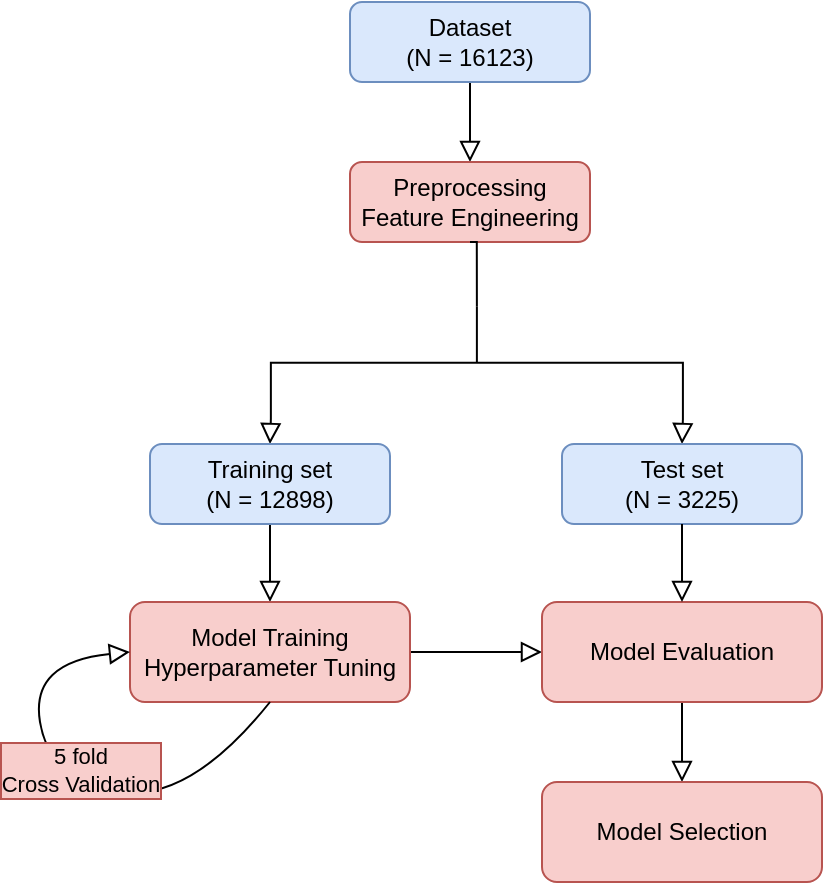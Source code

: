 <mxfile version="24.8.6">
  <diagram id="C5RBs43oDa-KdzZeNtuy" name="Page-1">
    <mxGraphModel dx="1009" dy="573" grid="1" gridSize="10" guides="1" tooltips="1" connect="1" arrows="1" fold="1" page="1" pageScale="1" pageWidth="827" pageHeight="1169" math="0" shadow="0">
      <root>
        <mxCell id="WIyWlLk6GJQsqaUBKTNV-0" />
        <mxCell id="WIyWlLk6GJQsqaUBKTNV-1" parent="WIyWlLk6GJQsqaUBKTNV-0" />
        <mxCell id="WIyWlLk6GJQsqaUBKTNV-2" value="" style="rounded=0;html=1;jettySize=auto;orthogonalLoop=1;fontSize=11;endArrow=block;endFill=0;endSize=8;strokeWidth=1;shadow=0;labelBackgroundColor=none;edgeStyle=orthogonalEdgeStyle;entryX=0.5;entryY=0;entryDx=0;entryDy=0;" parent="WIyWlLk6GJQsqaUBKTNV-1" source="WIyWlLk6GJQsqaUBKTNV-3" target="MassRePe1khhzvsiOOpb-0" edge="1">
          <mxGeometry relative="1" as="geometry">
            <mxPoint x="260" y="110" as="targetPoint" />
          </mxGeometry>
        </mxCell>
        <mxCell id="WIyWlLk6GJQsqaUBKTNV-3" value="Dataset&lt;br&gt;(N = 16123)" style="rounded=1;whiteSpace=wrap;html=1;fontSize=12;glass=0;strokeWidth=1;shadow=0;fillColor=#dae8fc;strokeColor=#6c8ebf;" parent="WIyWlLk6GJQsqaUBKTNV-1" vertex="1">
          <mxGeometry x="200" y="20" width="120" height="40" as="geometry" />
        </mxCell>
        <mxCell id="MassRePe1khhzvsiOOpb-0" value="Preprocessing&lt;br&gt;Feature Engineering" style="rounded=1;whiteSpace=wrap;html=1;fontSize=12;glass=0;strokeWidth=1;shadow=0;fillColor=#f8cecc;strokeColor=#b85450;" vertex="1" parent="WIyWlLk6GJQsqaUBKTNV-1">
          <mxGeometry x="200" y="100" width="120" height="40" as="geometry" />
        </mxCell>
        <mxCell id="MassRePe1khhzvsiOOpb-1" value="" style="strokeWidth=1;html=1;shape=mxgraph.flowchart.annotation_2;align=left;labelPosition=right;pointerEvents=1;rotation=90;" vertex="1" parent="WIyWlLk6GJQsqaUBKTNV-1">
          <mxGeometry x="235.29" y="97.36" width="56.31" height="206.02" as="geometry" />
        </mxCell>
        <mxCell id="MassRePe1khhzvsiOOpb-2" value="" style="rounded=0;html=1;jettySize=auto;orthogonalLoop=1;fontSize=11;endArrow=block;endFill=0;endSize=8;strokeWidth=1;shadow=0;labelBackgroundColor=none;edgeStyle=orthogonalEdgeStyle;exitX=1;exitY=1;exitDx=0;exitDy=0;exitPerimeter=0;entryX=0.5;entryY=0;entryDx=0;entryDy=0;" edge="1" parent="WIyWlLk6GJQsqaUBKTNV-1" source="MassRePe1khhzvsiOOpb-1" target="MassRePe1khhzvsiOOpb-6">
          <mxGeometry relative="1" as="geometry">
            <mxPoint x="60.035" y="458.525" as="sourcePoint" />
            <mxPoint x="160" y="340" as="targetPoint" />
            <Array as="points" />
          </mxGeometry>
        </mxCell>
        <mxCell id="MassRePe1khhzvsiOOpb-3" value="" style="rounded=0;html=1;jettySize=auto;orthogonalLoop=1;fontSize=11;endArrow=none;endFill=0;endSize=8;strokeWidth=1;shadow=0;labelBackgroundColor=none;edgeStyle=orthogonalEdgeStyle;entryX=0;entryY=0.5;entryDx=0;entryDy=0;entryPerimeter=0;" edge="1" parent="WIyWlLk6GJQsqaUBKTNV-1" target="MassRePe1khhzvsiOOpb-1">
          <mxGeometry relative="1" as="geometry">
            <mxPoint x="260" y="140" as="sourcePoint" />
            <mxPoint x="270" y="110" as="targetPoint" />
          </mxGeometry>
        </mxCell>
        <mxCell id="MassRePe1khhzvsiOOpb-12" value="" style="edgeStyle=orthogonalEdgeStyle;rounded=0;orthogonalLoop=1;jettySize=auto;html=1;endArrow=block;endFill=0;endSize=8;" edge="1" parent="WIyWlLk6GJQsqaUBKTNV-1" source="MassRePe1khhzvsiOOpb-6" target="MassRePe1khhzvsiOOpb-11">
          <mxGeometry relative="1" as="geometry" />
        </mxCell>
        <mxCell id="MassRePe1khhzvsiOOpb-6" value="Training set&lt;br&gt;(N = 12898)" style="rounded=1;whiteSpace=wrap;html=1;fontSize=12;glass=0;strokeWidth=1;shadow=0;fillColor=#dae8fc;strokeColor=#6c8ebf;" vertex="1" parent="WIyWlLk6GJQsqaUBKTNV-1">
          <mxGeometry x="100" y="241" width="120" height="40" as="geometry" />
        </mxCell>
        <mxCell id="MassRePe1khhzvsiOOpb-10" value="" style="rounded=0;html=1;jettySize=auto;orthogonalLoop=1;fontSize=11;endArrow=block;endFill=0;endSize=8;strokeWidth=1;shadow=0;labelBackgroundColor=none;edgeStyle=orthogonalEdgeStyle;exitX=1;exitY=0;exitDx=0;exitDy=0;exitPerimeter=0;entryX=0.5;entryY=0;entryDx=0;entryDy=0;" edge="1" parent="WIyWlLk6GJQsqaUBKTNV-1" source="MassRePe1khhzvsiOOpb-1" target="MassRePe1khhzvsiOOpb-7">
          <mxGeometry relative="1" as="geometry">
            <mxPoint x="366" y="229" as="sourcePoint" />
            <mxPoint x="370" y="410" as="targetPoint" />
            <Array as="points" />
          </mxGeometry>
        </mxCell>
        <mxCell id="MassRePe1khhzvsiOOpb-7" value="Test set&lt;br&gt;(N = 3225)" style="rounded=1;whiteSpace=wrap;html=1;fontSize=12;glass=0;strokeWidth=1;shadow=0;fillColor=#dae8fc;strokeColor=#6c8ebf;" vertex="1" parent="WIyWlLk6GJQsqaUBKTNV-1">
          <mxGeometry x="306" y="241" width="120" height="40" as="geometry" />
        </mxCell>
        <mxCell id="MassRePe1khhzvsiOOpb-15" value="" style="edgeStyle=orthogonalEdgeStyle;rounded=0;orthogonalLoop=1;jettySize=auto;html=1;endSize=8;endArrow=block;endFill=0;" edge="1" parent="WIyWlLk6GJQsqaUBKTNV-1" source="MassRePe1khhzvsiOOpb-11" target="MassRePe1khhzvsiOOpb-14">
          <mxGeometry relative="1" as="geometry" />
        </mxCell>
        <mxCell id="MassRePe1khhzvsiOOpb-11" value="Model Training&lt;br&gt;Hyperparameter Tuning" style="rounded=1;whiteSpace=wrap;html=1;fontSize=12;glass=0;strokeWidth=1;shadow=0;fillColor=#f8cecc;strokeColor=#B85450;" vertex="1" parent="WIyWlLk6GJQsqaUBKTNV-1">
          <mxGeometry x="90" y="320" width="140" height="50" as="geometry" />
        </mxCell>
        <mxCell id="MassRePe1khhzvsiOOpb-21" value="" style="edgeStyle=orthogonalEdgeStyle;rounded=0;orthogonalLoop=1;jettySize=auto;html=1;endSize=8;endArrow=block;endFill=0;" edge="1" parent="WIyWlLk6GJQsqaUBKTNV-1" source="MassRePe1khhzvsiOOpb-14" target="MassRePe1khhzvsiOOpb-20">
          <mxGeometry relative="1" as="geometry" />
        </mxCell>
        <mxCell id="MassRePe1khhzvsiOOpb-14" value="Model Evaluation" style="rounded=1;whiteSpace=wrap;html=1;fontSize=12;glass=0;strokeWidth=1;shadow=0;fillColor=#f8cecc;strokeColor=#b85450;" vertex="1" parent="WIyWlLk6GJQsqaUBKTNV-1">
          <mxGeometry x="296" y="320" width="140" height="50" as="geometry" />
        </mxCell>
        <mxCell id="MassRePe1khhzvsiOOpb-16" value="" style="rounded=0;html=1;jettySize=auto;orthogonalLoop=1;fontSize=11;endArrow=block;endFill=0;endSize=8;strokeWidth=1;shadow=0;labelBackgroundColor=none;edgeStyle=orthogonalEdgeStyle;entryX=0.5;entryY=0;entryDx=0;entryDy=0;exitX=0.5;exitY=1;exitDx=0;exitDy=0;" edge="1" parent="WIyWlLk6GJQsqaUBKTNV-1" source="MassRePe1khhzvsiOOpb-7" target="MassRePe1khhzvsiOOpb-14">
          <mxGeometry relative="1" as="geometry">
            <mxPoint x="560" y="170" as="sourcePoint" />
            <mxPoint x="270" y="110" as="targetPoint" />
          </mxGeometry>
        </mxCell>
        <mxCell id="MassRePe1khhzvsiOOpb-18" value="" style="curved=1;endArrow=block;html=1;rounded=0;entryX=0;entryY=0.5;entryDx=0;entryDy=0;exitX=0.5;exitY=1;exitDx=0;exitDy=0;endFill=0;endSize=8;" edge="1" parent="WIyWlLk6GJQsqaUBKTNV-1" source="MassRePe1khhzvsiOOpb-11" target="MassRePe1khhzvsiOOpb-11">
          <mxGeometry width="50" height="50" relative="1" as="geometry">
            <mxPoint x="50" y="460" as="sourcePoint" />
            <mxPoint x="100" y="410" as="targetPoint" />
            <Array as="points">
              <mxPoint x="120" y="420" />
              <mxPoint x="50" y="410" />
              <mxPoint x="40" y="350" />
            </Array>
          </mxGeometry>
        </mxCell>
        <mxCell id="MassRePe1khhzvsiOOpb-19" value="5 fold&lt;br&gt;Cross Validation" style="edgeLabel;html=1;align=center;verticalAlign=middle;resizable=0;points=[];labelBorderColor=#b85450;spacing=2;textShadow=0;labelBackgroundColor=#f8cecc;spacingLeft=0;labelPosition=center;verticalLabelPosition=middle;" vertex="1" connectable="0" parent="MassRePe1khhzvsiOOpb-18">
          <mxGeometry x="-0.02" y="-7" relative="1" as="geometry">
            <mxPoint y="-1" as="offset" />
          </mxGeometry>
        </mxCell>
        <mxCell id="MassRePe1khhzvsiOOpb-20" value="Model Selection" style="rounded=1;whiteSpace=wrap;html=1;fontSize=12;glass=0;strokeWidth=1;shadow=0;fillColor=#f8cecc;strokeColor=#b85450;" vertex="1" parent="WIyWlLk6GJQsqaUBKTNV-1">
          <mxGeometry x="296" y="410" width="140" height="50" as="geometry" />
        </mxCell>
      </root>
    </mxGraphModel>
  </diagram>
</mxfile>
